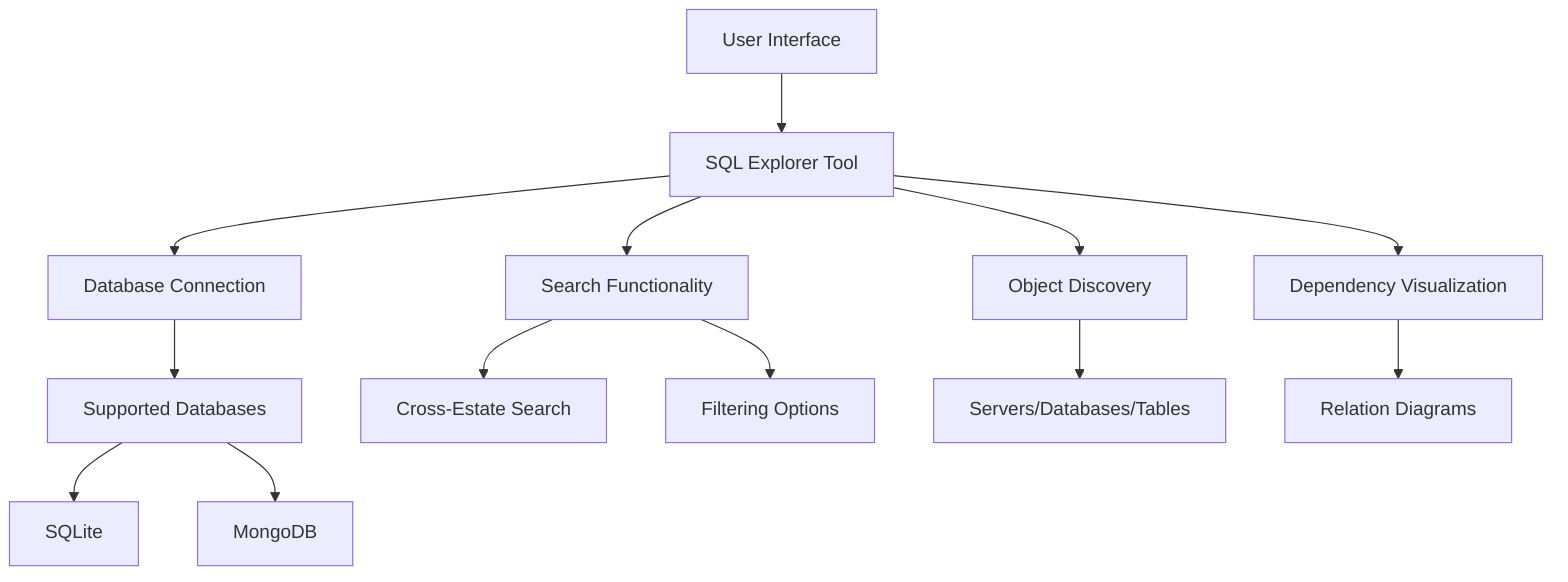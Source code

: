 graph TD
    A[User Interface] --> B[SQL Explorer Tool]
    B --> C[Database Connection]
    B --> D[Search Functionality]
    B --> E[Object Discovery]
    B --> F[Dependency Visualization]
    
    C --> G[Supported Databases]
    D --> H[Cross-Estate Search]
    E --> I[Servers/Databases/Tables]
    F --> J[Relation Diagrams]
    
    G --> K[SQLite]
    G --> L[MongoDB]
    
    D --> M[Filtering Options]